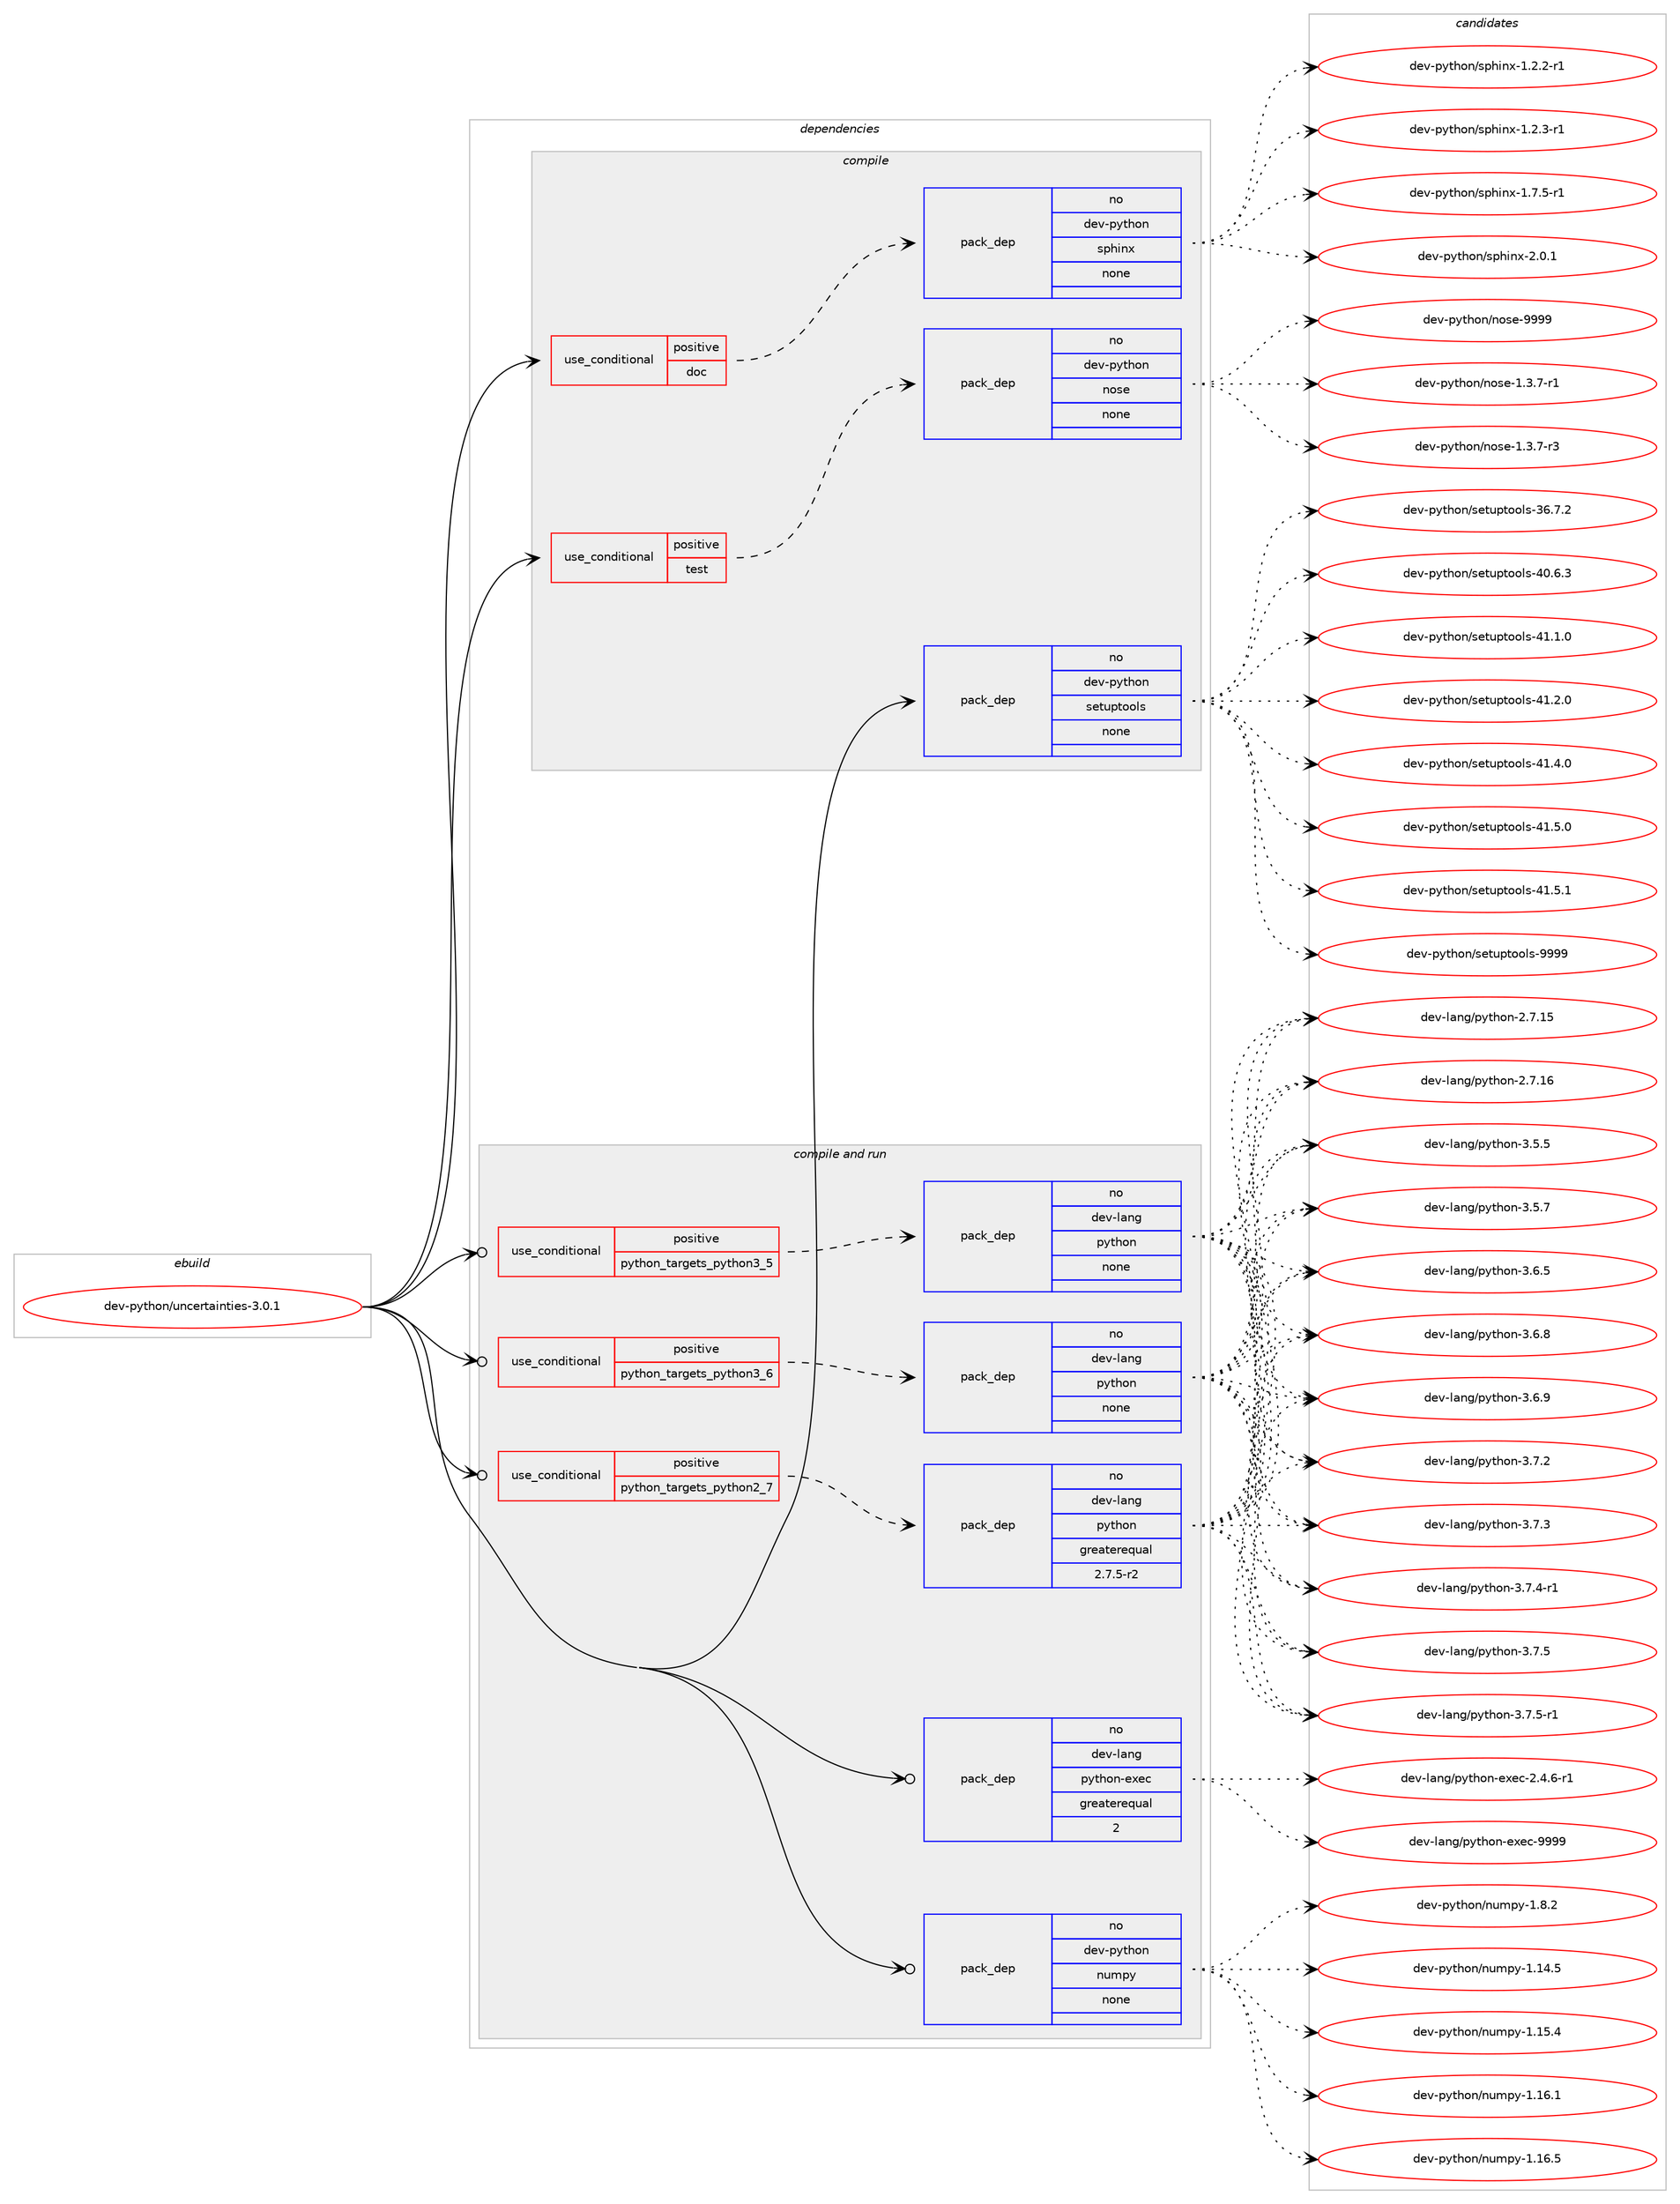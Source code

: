 digraph prolog {

# *************
# Graph options
# *************

newrank=true;
concentrate=true;
compound=true;
graph [rankdir=LR,fontname=Helvetica,fontsize=10,ranksep=1.5];#, ranksep=2.5, nodesep=0.2];
edge  [arrowhead=vee];
node  [fontname=Helvetica,fontsize=10];

# **********
# The ebuild
# **********

subgraph cluster_leftcol {
color=gray;
rank=same;
label=<<i>ebuild</i>>;
id [label="dev-python/uncertainties-3.0.1", color=red, width=4, href="../dev-python/uncertainties-3.0.1.svg"];
}

# ****************
# The dependencies
# ****************

subgraph cluster_midcol {
color=gray;
label=<<i>dependencies</i>>;
subgraph cluster_compile {
fillcolor="#eeeeee";
style=filled;
label=<<i>compile</i>>;
subgraph cond150900 {
dependency642225 [label=<<TABLE BORDER="0" CELLBORDER="1" CELLSPACING="0" CELLPADDING="4"><TR><TD ROWSPAN="3" CELLPADDING="10">use_conditional</TD></TR><TR><TD>positive</TD></TR><TR><TD>doc</TD></TR></TABLE>>, shape=none, color=red];
subgraph pack479437 {
dependency642226 [label=<<TABLE BORDER="0" CELLBORDER="1" CELLSPACING="0" CELLPADDING="4" WIDTH="220"><TR><TD ROWSPAN="6" CELLPADDING="30">pack_dep</TD></TR><TR><TD WIDTH="110">no</TD></TR><TR><TD>dev-python</TD></TR><TR><TD>sphinx</TD></TR><TR><TD>none</TD></TR><TR><TD></TD></TR></TABLE>>, shape=none, color=blue];
}
dependency642225:e -> dependency642226:w [weight=20,style="dashed",arrowhead="vee"];
}
id:e -> dependency642225:w [weight=20,style="solid",arrowhead="vee"];
subgraph cond150901 {
dependency642227 [label=<<TABLE BORDER="0" CELLBORDER="1" CELLSPACING="0" CELLPADDING="4"><TR><TD ROWSPAN="3" CELLPADDING="10">use_conditional</TD></TR><TR><TD>positive</TD></TR><TR><TD>test</TD></TR></TABLE>>, shape=none, color=red];
subgraph pack479438 {
dependency642228 [label=<<TABLE BORDER="0" CELLBORDER="1" CELLSPACING="0" CELLPADDING="4" WIDTH="220"><TR><TD ROWSPAN="6" CELLPADDING="30">pack_dep</TD></TR><TR><TD WIDTH="110">no</TD></TR><TR><TD>dev-python</TD></TR><TR><TD>nose</TD></TR><TR><TD>none</TD></TR><TR><TD></TD></TR></TABLE>>, shape=none, color=blue];
}
dependency642227:e -> dependency642228:w [weight=20,style="dashed",arrowhead="vee"];
}
id:e -> dependency642227:w [weight=20,style="solid",arrowhead="vee"];
subgraph pack479439 {
dependency642229 [label=<<TABLE BORDER="0" CELLBORDER="1" CELLSPACING="0" CELLPADDING="4" WIDTH="220"><TR><TD ROWSPAN="6" CELLPADDING="30">pack_dep</TD></TR><TR><TD WIDTH="110">no</TD></TR><TR><TD>dev-python</TD></TR><TR><TD>setuptools</TD></TR><TR><TD>none</TD></TR><TR><TD></TD></TR></TABLE>>, shape=none, color=blue];
}
id:e -> dependency642229:w [weight=20,style="solid",arrowhead="vee"];
}
subgraph cluster_compileandrun {
fillcolor="#eeeeee";
style=filled;
label=<<i>compile and run</i>>;
subgraph cond150902 {
dependency642230 [label=<<TABLE BORDER="0" CELLBORDER="1" CELLSPACING="0" CELLPADDING="4"><TR><TD ROWSPAN="3" CELLPADDING="10">use_conditional</TD></TR><TR><TD>positive</TD></TR><TR><TD>python_targets_python2_7</TD></TR></TABLE>>, shape=none, color=red];
subgraph pack479440 {
dependency642231 [label=<<TABLE BORDER="0" CELLBORDER="1" CELLSPACING="0" CELLPADDING="4" WIDTH="220"><TR><TD ROWSPAN="6" CELLPADDING="30">pack_dep</TD></TR><TR><TD WIDTH="110">no</TD></TR><TR><TD>dev-lang</TD></TR><TR><TD>python</TD></TR><TR><TD>greaterequal</TD></TR><TR><TD>2.7.5-r2</TD></TR></TABLE>>, shape=none, color=blue];
}
dependency642230:e -> dependency642231:w [weight=20,style="dashed",arrowhead="vee"];
}
id:e -> dependency642230:w [weight=20,style="solid",arrowhead="odotvee"];
subgraph cond150903 {
dependency642232 [label=<<TABLE BORDER="0" CELLBORDER="1" CELLSPACING="0" CELLPADDING="4"><TR><TD ROWSPAN="3" CELLPADDING="10">use_conditional</TD></TR><TR><TD>positive</TD></TR><TR><TD>python_targets_python3_5</TD></TR></TABLE>>, shape=none, color=red];
subgraph pack479441 {
dependency642233 [label=<<TABLE BORDER="0" CELLBORDER="1" CELLSPACING="0" CELLPADDING="4" WIDTH="220"><TR><TD ROWSPAN="6" CELLPADDING="30">pack_dep</TD></TR><TR><TD WIDTH="110">no</TD></TR><TR><TD>dev-lang</TD></TR><TR><TD>python</TD></TR><TR><TD>none</TD></TR><TR><TD></TD></TR></TABLE>>, shape=none, color=blue];
}
dependency642232:e -> dependency642233:w [weight=20,style="dashed",arrowhead="vee"];
}
id:e -> dependency642232:w [weight=20,style="solid",arrowhead="odotvee"];
subgraph cond150904 {
dependency642234 [label=<<TABLE BORDER="0" CELLBORDER="1" CELLSPACING="0" CELLPADDING="4"><TR><TD ROWSPAN="3" CELLPADDING="10">use_conditional</TD></TR><TR><TD>positive</TD></TR><TR><TD>python_targets_python3_6</TD></TR></TABLE>>, shape=none, color=red];
subgraph pack479442 {
dependency642235 [label=<<TABLE BORDER="0" CELLBORDER="1" CELLSPACING="0" CELLPADDING="4" WIDTH="220"><TR><TD ROWSPAN="6" CELLPADDING="30">pack_dep</TD></TR><TR><TD WIDTH="110">no</TD></TR><TR><TD>dev-lang</TD></TR><TR><TD>python</TD></TR><TR><TD>none</TD></TR><TR><TD></TD></TR></TABLE>>, shape=none, color=blue];
}
dependency642234:e -> dependency642235:w [weight=20,style="dashed",arrowhead="vee"];
}
id:e -> dependency642234:w [weight=20,style="solid",arrowhead="odotvee"];
subgraph pack479443 {
dependency642236 [label=<<TABLE BORDER="0" CELLBORDER="1" CELLSPACING="0" CELLPADDING="4" WIDTH="220"><TR><TD ROWSPAN="6" CELLPADDING="30">pack_dep</TD></TR><TR><TD WIDTH="110">no</TD></TR><TR><TD>dev-lang</TD></TR><TR><TD>python-exec</TD></TR><TR><TD>greaterequal</TD></TR><TR><TD>2</TD></TR></TABLE>>, shape=none, color=blue];
}
id:e -> dependency642236:w [weight=20,style="solid",arrowhead="odotvee"];
subgraph pack479444 {
dependency642237 [label=<<TABLE BORDER="0" CELLBORDER="1" CELLSPACING="0" CELLPADDING="4" WIDTH="220"><TR><TD ROWSPAN="6" CELLPADDING="30">pack_dep</TD></TR><TR><TD WIDTH="110">no</TD></TR><TR><TD>dev-python</TD></TR><TR><TD>numpy</TD></TR><TR><TD>none</TD></TR><TR><TD></TD></TR></TABLE>>, shape=none, color=blue];
}
id:e -> dependency642237:w [weight=20,style="solid",arrowhead="odotvee"];
}
subgraph cluster_run {
fillcolor="#eeeeee";
style=filled;
label=<<i>run</i>>;
}
}

# **************
# The candidates
# **************

subgraph cluster_choices {
rank=same;
color=gray;
label=<<i>candidates</i>>;

subgraph choice479437 {
color=black;
nodesep=1;
choice10010111845112121116104111110471151121041051101204549465046504511449 [label="dev-python/sphinx-1.2.2-r1", color=red, width=4,href="../dev-python/sphinx-1.2.2-r1.svg"];
choice10010111845112121116104111110471151121041051101204549465046514511449 [label="dev-python/sphinx-1.2.3-r1", color=red, width=4,href="../dev-python/sphinx-1.2.3-r1.svg"];
choice10010111845112121116104111110471151121041051101204549465546534511449 [label="dev-python/sphinx-1.7.5-r1", color=red, width=4,href="../dev-python/sphinx-1.7.5-r1.svg"];
choice1001011184511212111610411111047115112104105110120455046484649 [label="dev-python/sphinx-2.0.1", color=red, width=4,href="../dev-python/sphinx-2.0.1.svg"];
dependency642226:e -> choice10010111845112121116104111110471151121041051101204549465046504511449:w [style=dotted,weight="100"];
dependency642226:e -> choice10010111845112121116104111110471151121041051101204549465046514511449:w [style=dotted,weight="100"];
dependency642226:e -> choice10010111845112121116104111110471151121041051101204549465546534511449:w [style=dotted,weight="100"];
dependency642226:e -> choice1001011184511212111610411111047115112104105110120455046484649:w [style=dotted,weight="100"];
}
subgraph choice479438 {
color=black;
nodesep=1;
choice10010111845112121116104111110471101111151014549465146554511449 [label="dev-python/nose-1.3.7-r1", color=red, width=4,href="../dev-python/nose-1.3.7-r1.svg"];
choice10010111845112121116104111110471101111151014549465146554511451 [label="dev-python/nose-1.3.7-r3", color=red, width=4,href="../dev-python/nose-1.3.7-r3.svg"];
choice10010111845112121116104111110471101111151014557575757 [label="dev-python/nose-9999", color=red, width=4,href="../dev-python/nose-9999.svg"];
dependency642228:e -> choice10010111845112121116104111110471101111151014549465146554511449:w [style=dotted,weight="100"];
dependency642228:e -> choice10010111845112121116104111110471101111151014549465146554511451:w [style=dotted,weight="100"];
dependency642228:e -> choice10010111845112121116104111110471101111151014557575757:w [style=dotted,weight="100"];
}
subgraph choice479439 {
color=black;
nodesep=1;
choice100101118451121211161041111104711510111611711211611111110811545515446554650 [label="dev-python/setuptools-36.7.2", color=red, width=4,href="../dev-python/setuptools-36.7.2.svg"];
choice100101118451121211161041111104711510111611711211611111110811545524846544651 [label="dev-python/setuptools-40.6.3", color=red, width=4,href="../dev-python/setuptools-40.6.3.svg"];
choice100101118451121211161041111104711510111611711211611111110811545524946494648 [label="dev-python/setuptools-41.1.0", color=red, width=4,href="../dev-python/setuptools-41.1.0.svg"];
choice100101118451121211161041111104711510111611711211611111110811545524946504648 [label="dev-python/setuptools-41.2.0", color=red, width=4,href="../dev-python/setuptools-41.2.0.svg"];
choice100101118451121211161041111104711510111611711211611111110811545524946524648 [label="dev-python/setuptools-41.4.0", color=red, width=4,href="../dev-python/setuptools-41.4.0.svg"];
choice100101118451121211161041111104711510111611711211611111110811545524946534648 [label="dev-python/setuptools-41.5.0", color=red, width=4,href="../dev-python/setuptools-41.5.0.svg"];
choice100101118451121211161041111104711510111611711211611111110811545524946534649 [label="dev-python/setuptools-41.5.1", color=red, width=4,href="../dev-python/setuptools-41.5.1.svg"];
choice10010111845112121116104111110471151011161171121161111111081154557575757 [label="dev-python/setuptools-9999", color=red, width=4,href="../dev-python/setuptools-9999.svg"];
dependency642229:e -> choice100101118451121211161041111104711510111611711211611111110811545515446554650:w [style=dotted,weight="100"];
dependency642229:e -> choice100101118451121211161041111104711510111611711211611111110811545524846544651:w [style=dotted,weight="100"];
dependency642229:e -> choice100101118451121211161041111104711510111611711211611111110811545524946494648:w [style=dotted,weight="100"];
dependency642229:e -> choice100101118451121211161041111104711510111611711211611111110811545524946504648:w [style=dotted,weight="100"];
dependency642229:e -> choice100101118451121211161041111104711510111611711211611111110811545524946524648:w [style=dotted,weight="100"];
dependency642229:e -> choice100101118451121211161041111104711510111611711211611111110811545524946534648:w [style=dotted,weight="100"];
dependency642229:e -> choice100101118451121211161041111104711510111611711211611111110811545524946534649:w [style=dotted,weight="100"];
dependency642229:e -> choice10010111845112121116104111110471151011161171121161111111081154557575757:w [style=dotted,weight="100"];
}
subgraph choice479440 {
color=black;
nodesep=1;
choice10010111845108971101034711212111610411111045504655464953 [label="dev-lang/python-2.7.15", color=red, width=4,href="../dev-lang/python-2.7.15.svg"];
choice10010111845108971101034711212111610411111045504655464954 [label="dev-lang/python-2.7.16", color=red, width=4,href="../dev-lang/python-2.7.16.svg"];
choice100101118451089711010347112121116104111110455146534653 [label="dev-lang/python-3.5.5", color=red, width=4,href="../dev-lang/python-3.5.5.svg"];
choice100101118451089711010347112121116104111110455146534655 [label="dev-lang/python-3.5.7", color=red, width=4,href="../dev-lang/python-3.5.7.svg"];
choice100101118451089711010347112121116104111110455146544653 [label="dev-lang/python-3.6.5", color=red, width=4,href="../dev-lang/python-3.6.5.svg"];
choice100101118451089711010347112121116104111110455146544656 [label="dev-lang/python-3.6.8", color=red, width=4,href="../dev-lang/python-3.6.8.svg"];
choice100101118451089711010347112121116104111110455146544657 [label="dev-lang/python-3.6.9", color=red, width=4,href="../dev-lang/python-3.6.9.svg"];
choice100101118451089711010347112121116104111110455146554650 [label="dev-lang/python-3.7.2", color=red, width=4,href="../dev-lang/python-3.7.2.svg"];
choice100101118451089711010347112121116104111110455146554651 [label="dev-lang/python-3.7.3", color=red, width=4,href="../dev-lang/python-3.7.3.svg"];
choice1001011184510897110103471121211161041111104551465546524511449 [label="dev-lang/python-3.7.4-r1", color=red, width=4,href="../dev-lang/python-3.7.4-r1.svg"];
choice100101118451089711010347112121116104111110455146554653 [label="dev-lang/python-3.7.5", color=red, width=4,href="../dev-lang/python-3.7.5.svg"];
choice1001011184510897110103471121211161041111104551465546534511449 [label="dev-lang/python-3.7.5-r1", color=red, width=4,href="../dev-lang/python-3.7.5-r1.svg"];
dependency642231:e -> choice10010111845108971101034711212111610411111045504655464953:w [style=dotted,weight="100"];
dependency642231:e -> choice10010111845108971101034711212111610411111045504655464954:w [style=dotted,weight="100"];
dependency642231:e -> choice100101118451089711010347112121116104111110455146534653:w [style=dotted,weight="100"];
dependency642231:e -> choice100101118451089711010347112121116104111110455146534655:w [style=dotted,weight="100"];
dependency642231:e -> choice100101118451089711010347112121116104111110455146544653:w [style=dotted,weight="100"];
dependency642231:e -> choice100101118451089711010347112121116104111110455146544656:w [style=dotted,weight="100"];
dependency642231:e -> choice100101118451089711010347112121116104111110455146544657:w [style=dotted,weight="100"];
dependency642231:e -> choice100101118451089711010347112121116104111110455146554650:w [style=dotted,weight="100"];
dependency642231:e -> choice100101118451089711010347112121116104111110455146554651:w [style=dotted,weight="100"];
dependency642231:e -> choice1001011184510897110103471121211161041111104551465546524511449:w [style=dotted,weight="100"];
dependency642231:e -> choice100101118451089711010347112121116104111110455146554653:w [style=dotted,weight="100"];
dependency642231:e -> choice1001011184510897110103471121211161041111104551465546534511449:w [style=dotted,weight="100"];
}
subgraph choice479441 {
color=black;
nodesep=1;
choice10010111845108971101034711212111610411111045504655464953 [label="dev-lang/python-2.7.15", color=red, width=4,href="../dev-lang/python-2.7.15.svg"];
choice10010111845108971101034711212111610411111045504655464954 [label="dev-lang/python-2.7.16", color=red, width=4,href="../dev-lang/python-2.7.16.svg"];
choice100101118451089711010347112121116104111110455146534653 [label="dev-lang/python-3.5.5", color=red, width=4,href="../dev-lang/python-3.5.5.svg"];
choice100101118451089711010347112121116104111110455146534655 [label="dev-lang/python-3.5.7", color=red, width=4,href="../dev-lang/python-3.5.7.svg"];
choice100101118451089711010347112121116104111110455146544653 [label="dev-lang/python-3.6.5", color=red, width=4,href="../dev-lang/python-3.6.5.svg"];
choice100101118451089711010347112121116104111110455146544656 [label="dev-lang/python-3.6.8", color=red, width=4,href="../dev-lang/python-3.6.8.svg"];
choice100101118451089711010347112121116104111110455146544657 [label="dev-lang/python-3.6.9", color=red, width=4,href="../dev-lang/python-3.6.9.svg"];
choice100101118451089711010347112121116104111110455146554650 [label="dev-lang/python-3.7.2", color=red, width=4,href="../dev-lang/python-3.7.2.svg"];
choice100101118451089711010347112121116104111110455146554651 [label="dev-lang/python-3.7.3", color=red, width=4,href="../dev-lang/python-3.7.3.svg"];
choice1001011184510897110103471121211161041111104551465546524511449 [label="dev-lang/python-3.7.4-r1", color=red, width=4,href="../dev-lang/python-3.7.4-r1.svg"];
choice100101118451089711010347112121116104111110455146554653 [label="dev-lang/python-3.7.5", color=red, width=4,href="../dev-lang/python-3.7.5.svg"];
choice1001011184510897110103471121211161041111104551465546534511449 [label="dev-lang/python-3.7.5-r1", color=red, width=4,href="../dev-lang/python-3.7.5-r1.svg"];
dependency642233:e -> choice10010111845108971101034711212111610411111045504655464953:w [style=dotted,weight="100"];
dependency642233:e -> choice10010111845108971101034711212111610411111045504655464954:w [style=dotted,weight="100"];
dependency642233:e -> choice100101118451089711010347112121116104111110455146534653:w [style=dotted,weight="100"];
dependency642233:e -> choice100101118451089711010347112121116104111110455146534655:w [style=dotted,weight="100"];
dependency642233:e -> choice100101118451089711010347112121116104111110455146544653:w [style=dotted,weight="100"];
dependency642233:e -> choice100101118451089711010347112121116104111110455146544656:w [style=dotted,weight="100"];
dependency642233:e -> choice100101118451089711010347112121116104111110455146544657:w [style=dotted,weight="100"];
dependency642233:e -> choice100101118451089711010347112121116104111110455146554650:w [style=dotted,weight="100"];
dependency642233:e -> choice100101118451089711010347112121116104111110455146554651:w [style=dotted,weight="100"];
dependency642233:e -> choice1001011184510897110103471121211161041111104551465546524511449:w [style=dotted,weight="100"];
dependency642233:e -> choice100101118451089711010347112121116104111110455146554653:w [style=dotted,weight="100"];
dependency642233:e -> choice1001011184510897110103471121211161041111104551465546534511449:w [style=dotted,weight="100"];
}
subgraph choice479442 {
color=black;
nodesep=1;
choice10010111845108971101034711212111610411111045504655464953 [label="dev-lang/python-2.7.15", color=red, width=4,href="../dev-lang/python-2.7.15.svg"];
choice10010111845108971101034711212111610411111045504655464954 [label="dev-lang/python-2.7.16", color=red, width=4,href="../dev-lang/python-2.7.16.svg"];
choice100101118451089711010347112121116104111110455146534653 [label="dev-lang/python-3.5.5", color=red, width=4,href="../dev-lang/python-3.5.5.svg"];
choice100101118451089711010347112121116104111110455146534655 [label="dev-lang/python-3.5.7", color=red, width=4,href="../dev-lang/python-3.5.7.svg"];
choice100101118451089711010347112121116104111110455146544653 [label="dev-lang/python-3.6.5", color=red, width=4,href="../dev-lang/python-3.6.5.svg"];
choice100101118451089711010347112121116104111110455146544656 [label="dev-lang/python-3.6.8", color=red, width=4,href="../dev-lang/python-3.6.8.svg"];
choice100101118451089711010347112121116104111110455146544657 [label="dev-lang/python-3.6.9", color=red, width=4,href="../dev-lang/python-3.6.9.svg"];
choice100101118451089711010347112121116104111110455146554650 [label="dev-lang/python-3.7.2", color=red, width=4,href="../dev-lang/python-3.7.2.svg"];
choice100101118451089711010347112121116104111110455146554651 [label="dev-lang/python-3.7.3", color=red, width=4,href="../dev-lang/python-3.7.3.svg"];
choice1001011184510897110103471121211161041111104551465546524511449 [label="dev-lang/python-3.7.4-r1", color=red, width=4,href="../dev-lang/python-3.7.4-r1.svg"];
choice100101118451089711010347112121116104111110455146554653 [label="dev-lang/python-3.7.5", color=red, width=4,href="../dev-lang/python-3.7.5.svg"];
choice1001011184510897110103471121211161041111104551465546534511449 [label="dev-lang/python-3.7.5-r1", color=red, width=4,href="../dev-lang/python-3.7.5-r1.svg"];
dependency642235:e -> choice10010111845108971101034711212111610411111045504655464953:w [style=dotted,weight="100"];
dependency642235:e -> choice10010111845108971101034711212111610411111045504655464954:w [style=dotted,weight="100"];
dependency642235:e -> choice100101118451089711010347112121116104111110455146534653:w [style=dotted,weight="100"];
dependency642235:e -> choice100101118451089711010347112121116104111110455146534655:w [style=dotted,weight="100"];
dependency642235:e -> choice100101118451089711010347112121116104111110455146544653:w [style=dotted,weight="100"];
dependency642235:e -> choice100101118451089711010347112121116104111110455146544656:w [style=dotted,weight="100"];
dependency642235:e -> choice100101118451089711010347112121116104111110455146544657:w [style=dotted,weight="100"];
dependency642235:e -> choice100101118451089711010347112121116104111110455146554650:w [style=dotted,weight="100"];
dependency642235:e -> choice100101118451089711010347112121116104111110455146554651:w [style=dotted,weight="100"];
dependency642235:e -> choice1001011184510897110103471121211161041111104551465546524511449:w [style=dotted,weight="100"];
dependency642235:e -> choice100101118451089711010347112121116104111110455146554653:w [style=dotted,weight="100"];
dependency642235:e -> choice1001011184510897110103471121211161041111104551465546534511449:w [style=dotted,weight="100"];
}
subgraph choice479443 {
color=black;
nodesep=1;
choice10010111845108971101034711212111610411111045101120101994550465246544511449 [label="dev-lang/python-exec-2.4.6-r1", color=red, width=4,href="../dev-lang/python-exec-2.4.6-r1.svg"];
choice10010111845108971101034711212111610411111045101120101994557575757 [label="dev-lang/python-exec-9999", color=red, width=4,href="../dev-lang/python-exec-9999.svg"];
dependency642236:e -> choice10010111845108971101034711212111610411111045101120101994550465246544511449:w [style=dotted,weight="100"];
dependency642236:e -> choice10010111845108971101034711212111610411111045101120101994557575757:w [style=dotted,weight="100"];
}
subgraph choice479444 {
color=black;
nodesep=1;
choice100101118451121211161041111104711011710911212145494649524653 [label="dev-python/numpy-1.14.5", color=red, width=4,href="../dev-python/numpy-1.14.5.svg"];
choice100101118451121211161041111104711011710911212145494649534652 [label="dev-python/numpy-1.15.4", color=red, width=4,href="../dev-python/numpy-1.15.4.svg"];
choice100101118451121211161041111104711011710911212145494649544649 [label="dev-python/numpy-1.16.1", color=red, width=4,href="../dev-python/numpy-1.16.1.svg"];
choice100101118451121211161041111104711011710911212145494649544653 [label="dev-python/numpy-1.16.5", color=red, width=4,href="../dev-python/numpy-1.16.5.svg"];
choice1001011184511212111610411111047110117109112121454946564650 [label="dev-python/numpy-1.8.2", color=red, width=4,href="../dev-python/numpy-1.8.2.svg"];
dependency642237:e -> choice100101118451121211161041111104711011710911212145494649524653:w [style=dotted,weight="100"];
dependency642237:e -> choice100101118451121211161041111104711011710911212145494649534652:w [style=dotted,weight="100"];
dependency642237:e -> choice100101118451121211161041111104711011710911212145494649544649:w [style=dotted,weight="100"];
dependency642237:e -> choice100101118451121211161041111104711011710911212145494649544653:w [style=dotted,weight="100"];
dependency642237:e -> choice1001011184511212111610411111047110117109112121454946564650:w [style=dotted,weight="100"];
}
}

}
